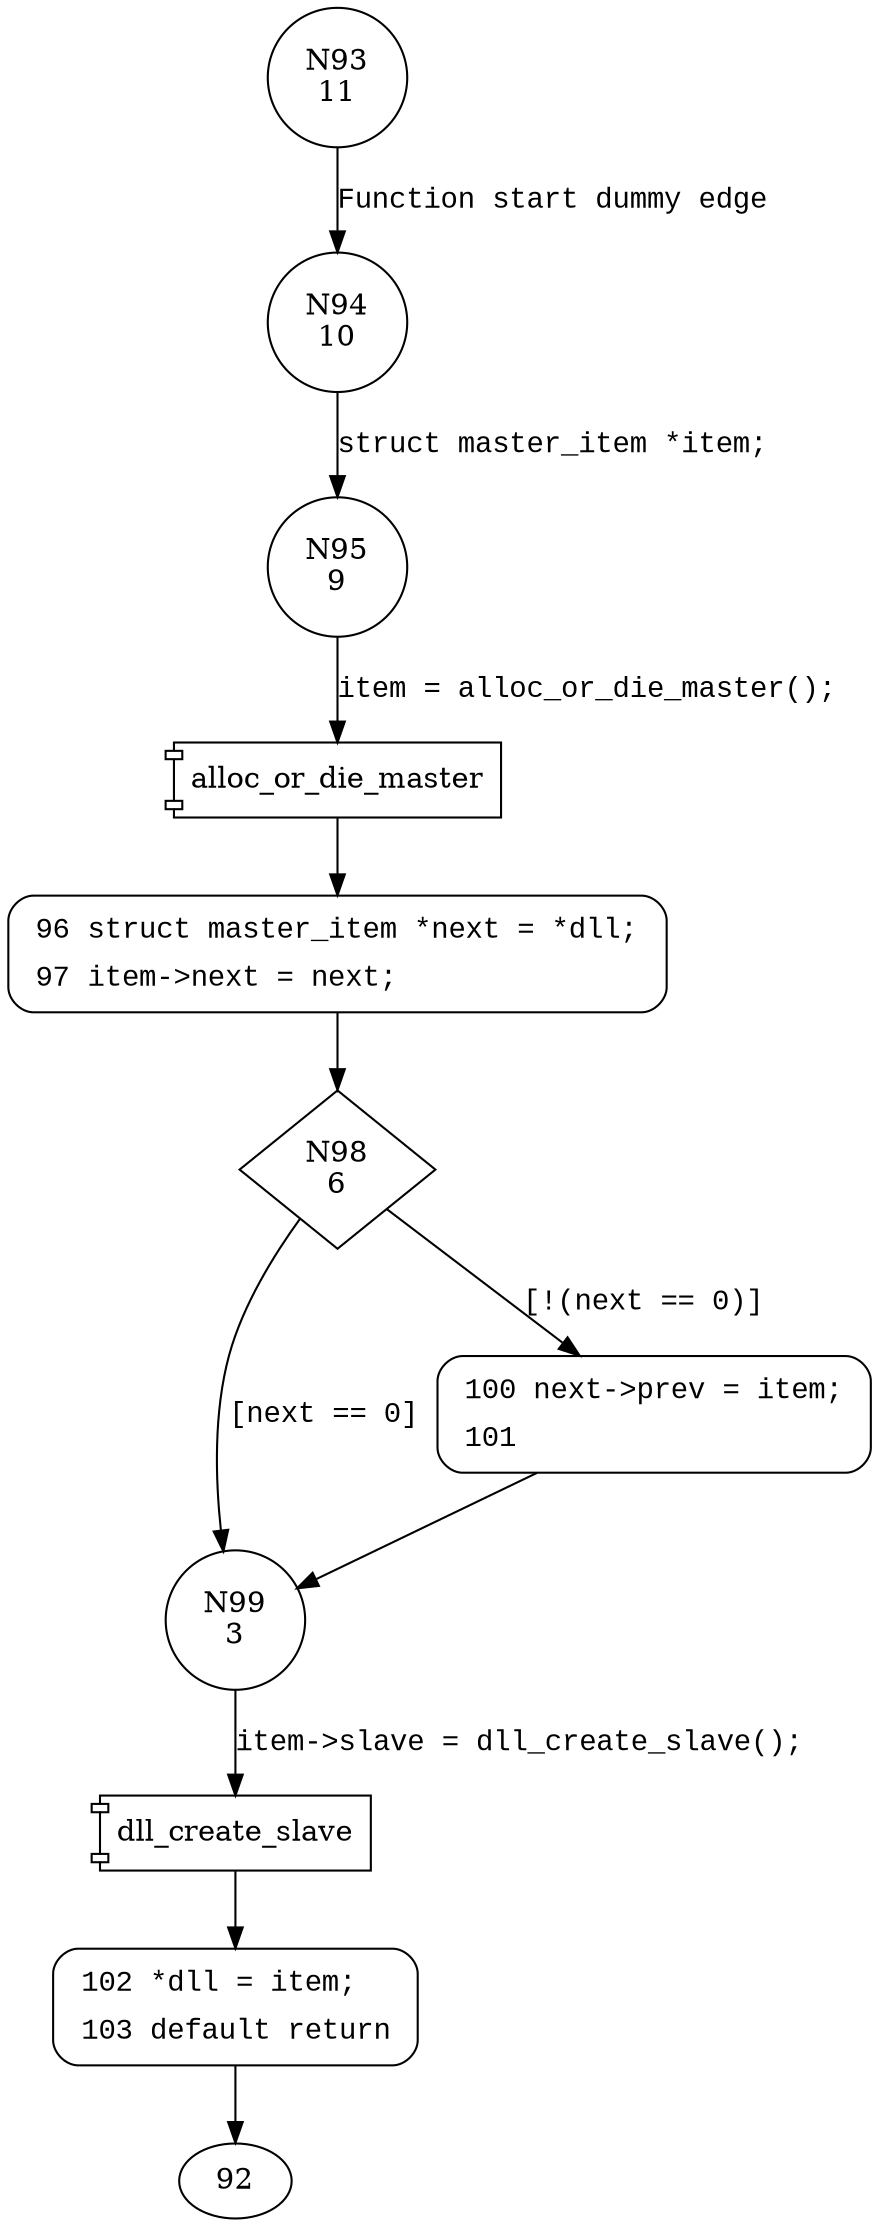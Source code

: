 digraph dll_insert_master {
93 [shape="circle" label="N93\n11"]
94 [shape="circle" label="N94\n10"]
95 [shape="circle" label="N95\n9"]
96 [shape="circle" label="N96\n8"]
98 [shape="diamond" label="N98\n6"]
99 [shape="circle" label="N99\n3"]
100 [shape="circle" label="N100\n5"]
102 [shape="circle" label="N102\n2"]
96 [style="filled,bold" penwidth="1" fillcolor="white" fontname="Courier New" shape="Mrecord" label=<<table border="0" cellborder="0" cellpadding="3" bgcolor="white"><tr><td align="right">96</td><td align="left">struct master_item *next = *dll;</td></tr><tr><td align="right">97</td><td align="left">item-&gt;next = next;</td></tr></table>>]
96 -> 98[label=""]
100 [style="filled,bold" penwidth="1" fillcolor="white" fontname="Courier New" shape="Mrecord" label=<<table border="0" cellborder="0" cellpadding="3" bgcolor="white"><tr><td align="right">100</td><td align="left">next-&gt;prev = item;</td></tr><tr><td align="right">101</td><td align="left"></td></tr></table>>]
100 -> 99[label=""]
102 [style="filled,bold" penwidth="1" fillcolor="white" fontname="Courier New" shape="Mrecord" label=<<table border="0" cellborder="0" cellpadding="3" bgcolor="white"><tr><td align="right">102</td><td align="left">*dll = item;</td></tr><tr><td align="right">103</td><td align="left">default return</td></tr></table>>]
102 -> 92[label=""]
93 -> 94 [label="Function start dummy edge" fontname="Courier New"]
100004 [shape="component" label="alloc_or_die_master"]
95 -> 100004 [label="item = alloc_or_die_master();" fontname="Courier New"]
100004 -> 96 [label="" fontname="Courier New"]
98 -> 99 [label="[next == 0]" fontname="Courier New"]
98 -> 100 [label="[!(next == 0)]" fontname="Courier New"]
100005 [shape="component" label="dll_create_slave"]
99 -> 100005 [label="item->slave = dll_create_slave();" fontname="Courier New"]
100005 -> 102 [label="" fontname="Courier New"]
94 -> 95 [label="struct master_item *item;" fontname="Courier New"]
}